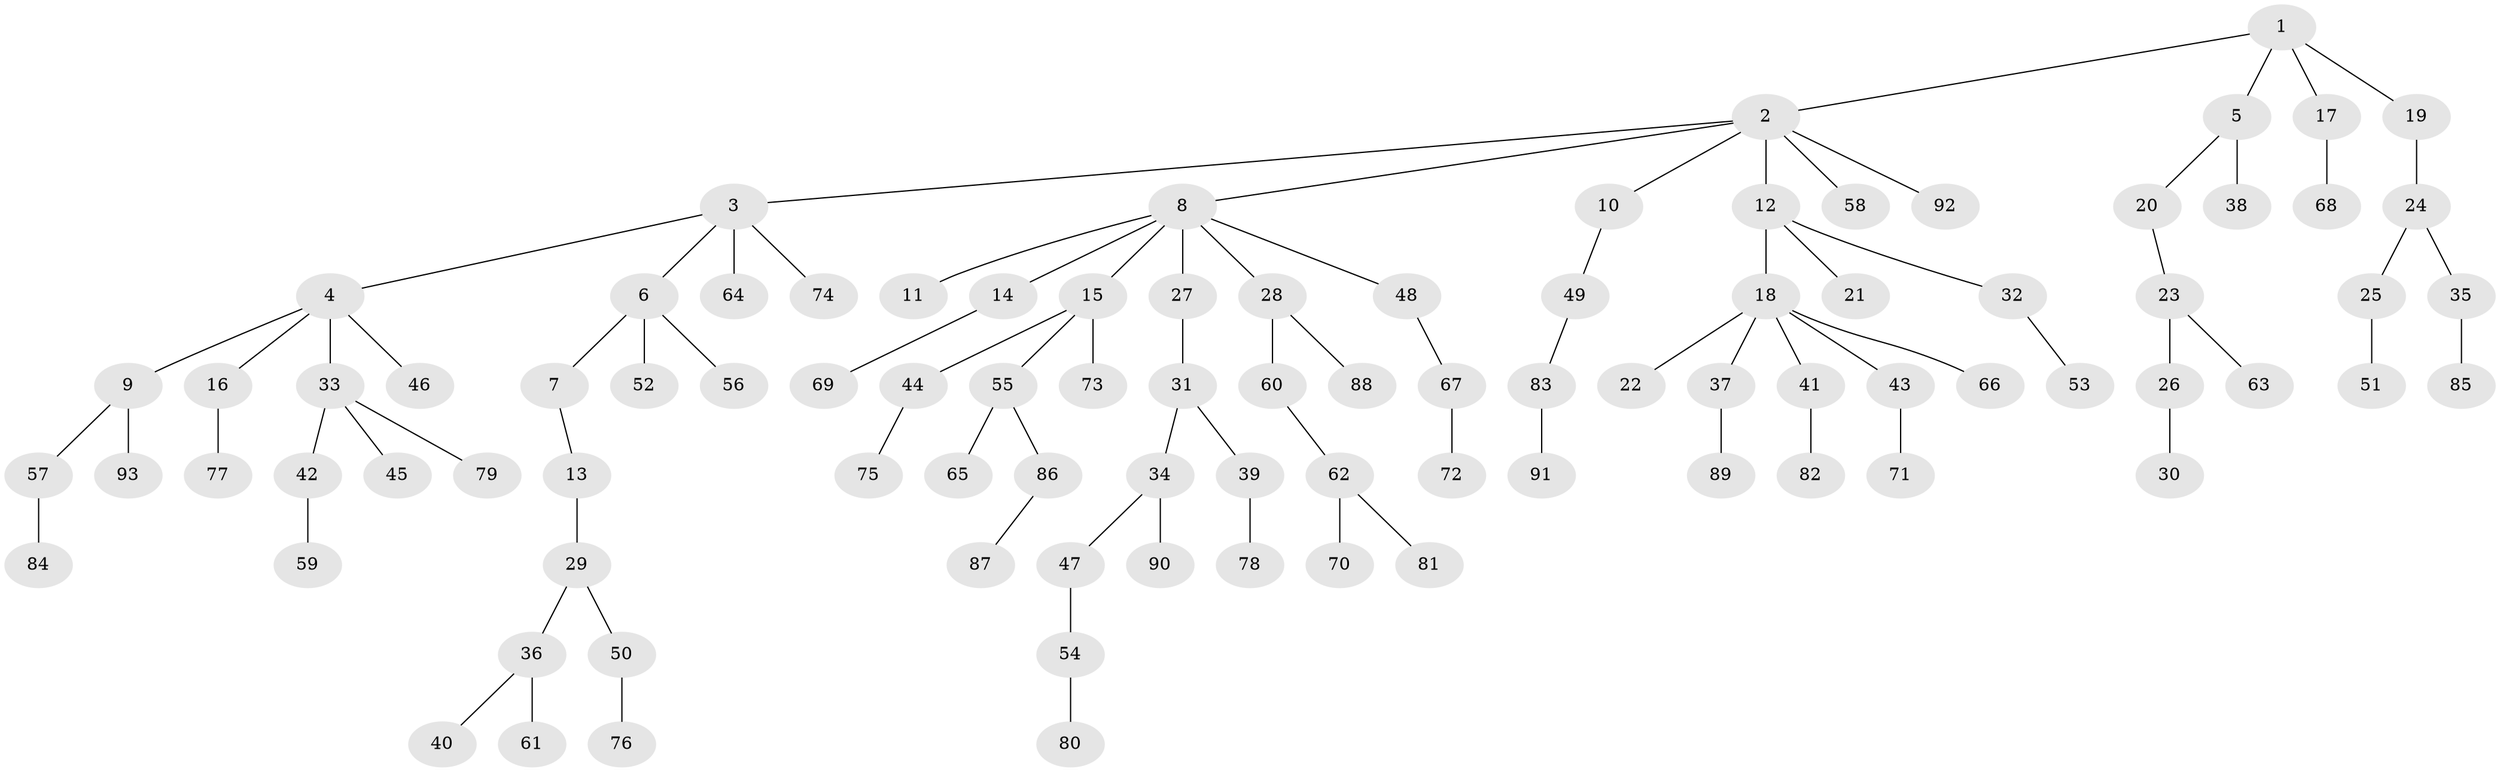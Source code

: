 // coarse degree distribution, {3: 0.13333333333333333, 2: 0.3, 1: 0.4666666666666667, 4: 0.03333333333333333, 5: 0.06666666666666667}
// Generated by graph-tools (version 1.1) at 2025/37/03/04/25 23:37:27]
// undirected, 93 vertices, 92 edges
graph export_dot {
  node [color=gray90,style=filled];
  1;
  2;
  3;
  4;
  5;
  6;
  7;
  8;
  9;
  10;
  11;
  12;
  13;
  14;
  15;
  16;
  17;
  18;
  19;
  20;
  21;
  22;
  23;
  24;
  25;
  26;
  27;
  28;
  29;
  30;
  31;
  32;
  33;
  34;
  35;
  36;
  37;
  38;
  39;
  40;
  41;
  42;
  43;
  44;
  45;
  46;
  47;
  48;
  49;
  50;
  51;
  52;
  53;
  54;
  55;
  56;
  57;
  58;
  59;
  60;
  61;
  62;
  63;
  64;
  65;
  66;
  67;
  68;
  69;
  70;
  71;
  72;
  73;
  74;
  75;
  76;
  77;
  78;
  79;
  80;
  81;
  82;
  83;
  84;
  85;
  86;
  87;
  88;
  89;
  90;
  91;
  92;
  93;
  1 -- 2;
  1 -- 5;
  1 -- 17;
  1 -- 19;
  2 -- 3;
  2 -- 8;
  2 -- 10;
  2 -- 12;
  2 -- 58;
  2 -- 92;
  3 -- 4;
  3 -- 6;
  3 -- 64;
  3 -- 74;
  4 -- 9;
  4 -- 16;
  4 -- 33;
  4 -- 46;
  5 -- 20;
  5 -- 38;
  6 -- 7;
  6 -- 52;
  6 -- 56;
  7 -- 13;
  8 -- 11;
  8 -- 14;
  8 -- 15;
  8 -- 27;
  8 -- 28;
  8 -- 48;
  9 -- 57;
  9 -- 93;
  10 -- 49;
  12 -- 18;
  12 -- 21;
  12 -- 32;
  13 -- 29;
  14 -- 69;
  15 -- 44;
  15 -- 55;
  15 -- 73;
  16 -- 77;
  17 -- 68;
  18 -- 22;
  18 -- 37;
  18 -- 41;
  18 -- 43;
  18 -- 66;
  19 -- 24;
  20 -- 23;
  23 -- 26;
  23 -- 63;
  24 -- 25;
  24 -- 35;
  25 -- 51;
  26 -- 30;
  27 -- 31;
  28 -- 60;
  28 -- 88;
  29 -- 36;
  29 -- 50;
  31 -- 34;
  31 -- 39;
  32 -- 53;
  33 -- 42;
  33 -- 45;
  33 -- 79;
  34 -- 47;
  34 -- 90;
  35 -- 85;
  36 -- 40;
  36 -- 61;
  37 -- 89;
  39 -- 78;
  41 -- 82;
  42 -- 59;
  43 -- 71;
  44 -- 75;
  47 -- 54;
  48 -- 67;
  49 -- 83;
  50 -- 76;
  54 -- 80;
  55 -- 65;
  55 -- 86;
  57 -- 84;
  60 -- 62;
  62 -- 70;
  62 -- 81;
  67 -- 72;
  83 -- 91;
  86 -- 87;
}
